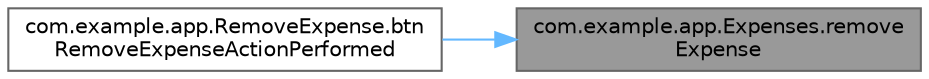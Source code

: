 digraph "com.example.app.Expenses.removeExpense"
{
 // LATEX_PDF_SIZE
  bgcolor="transparent";
  edge [fontname=Helvetica,fontsize=10,labelfontname=Helvetica,labelfontsize=10];
  node [fontname=Helvetica,fontsize=10,shape=box,height=0.2,width=0.4];
  rankdir="RL";
  Node1 [id="Node000001",label="com.example.app.Expenses.remove\lExpense",height=0.2,width=0.4,color="gray40", fillcolor="grey60", style="filled", fontcolor="black",tooltip=" "];
  Node1 -> Node2 [id="edge1_Node000001_Node000002",dir="back",color="steelblue1",style="solid",tooltip=" "];
  Node2 [id="Node000002",label="com.example.app.RemoveExpense.btn\lRemoveExpenseActionPerformed",height=0.2,width=0.4,color="grey40", fillcolor="white", style="filled",URL="$classcom_1_1example_1_1app_1_1_remove_expense.html#a7f7344061b10f587d8519f468aa71a41",tooltip=" "];
}
